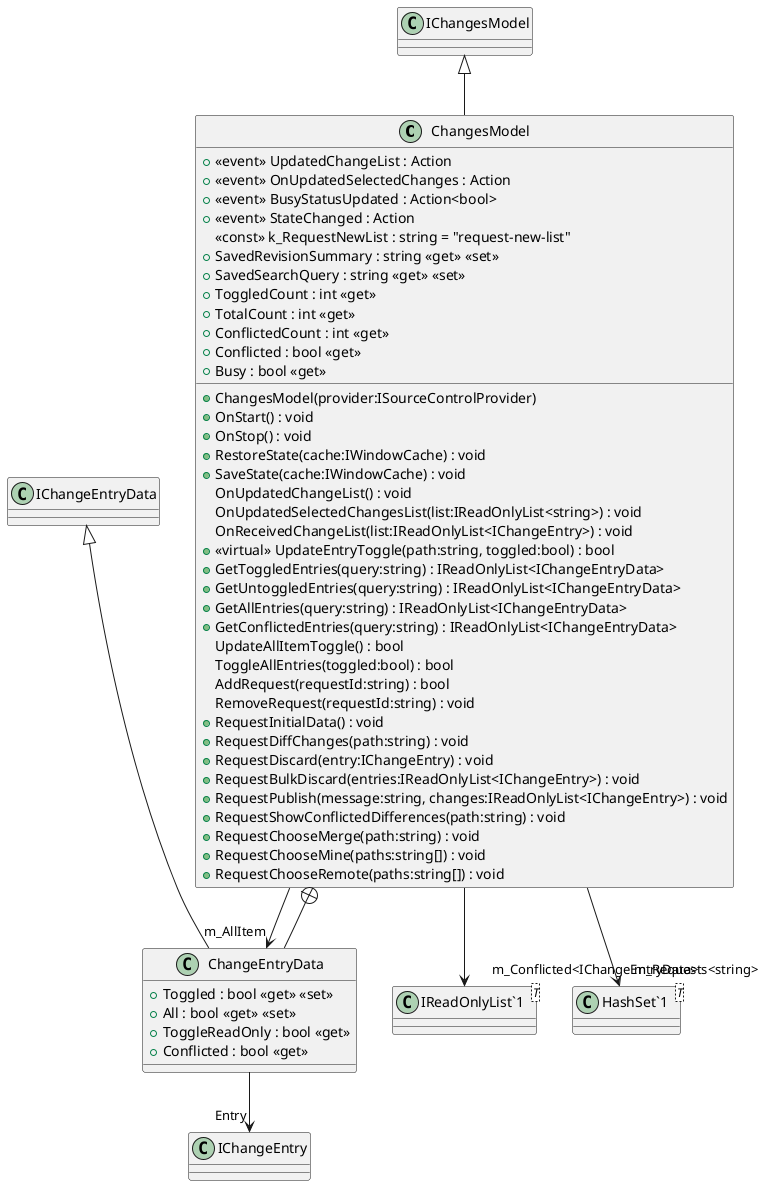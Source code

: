 @startuml
class ChangesModel {
    +  <<event>> UpdatedChangeList : Action 
    +  <<event>> OnUpdatedSelectedChanges : Action 
    +  <<event>> BusyStatusUpdated : Action<bool> 
    +  <<event>> StateChanged : Action 
    <<const>> k_RequestNewList : string = "request-new-list"
    + SavedRevisionSummary : string <<get>> <<set>>
    + SavedSearchQuery : string <<get>> <<set>>
    + ToggledCount : int <<get>>
    + TotalCount : int <<get>>
    + ConflictedCount : int <<get>>
    + Conflicted : bool <<get>>
    + Busy : bool <<get>>
    + ChangesModel(provider:ISourceControlProvider)
    + OnStart() : void
    + OnStop() : void
    + RestoreState(cache:IWindowCache) : void
    + SaveState(cache:IWindowCache) : void
    OnUpdatedChangeList() : void
    OnUpdatedSelectedChangesList(list:IReadOnlyList<string>) : void
    OnReceivedChangeList(list:IReadOnlyList<IChangeEntry>) : void
    + <<virtual>> UpdateEntryToggle(path:string, toggled:bool) : bool
    + GetToggledEntries(query:string) : IReadOnlyList<IChangeEntryData>
    + GetUntoggledEntries(query:string) : IReadOnlyList<IChangeEntryData>
    + GetAllEntries(query:string) : IReadOnlyList<IChangeEntryData>
    + GetConflictedEntries(query:string) : IReadOnlyList<IChangeEntryData>
    UpdateAllItemToggle() : bool
    ToggleAllEntries(toggled:bool) : bool
    AddRequest(requestId:string) : bool
    RemoveRequest(requestId:string) : void
    + RequestInitialData() : void
    + RequestDiffChanges(path:string) : void
    + RequestDiscard(entry:IChangeEntry) : void
    + RequestBulkDiscard(entries:IReadOnlyList<IChangeEntry>) : void
    + RequestPublish(message:string, changes:IReadOnlyList<IChangeEntry>) : void
    + RequestShowConflictedDifferences(path:string) : void
    + RequestChooseMerge(path:string) : void
    + RequestChooseMine(paths:string[]) : void
    + RequestChooseRemote(paths:string[]) : void
}
class "IReadOnlyList`1"<T> {
}
class "HashSet`1"<T> {
}
class ChangeEntryData {
    + Toggled : bool <<get>> <<set>>
    + All : bool <<get>> <<set>>
    + ToggleReadOnly : bool <<get>>
    + Conflicted : bool <<get>>
}
IChangesModel <|-- ChangesModel
ChangesModel --> "m_Conflicted<IChangeEntryData>" "IReadOnlyList`1"
ChangesModel --> "m_AllItem" ChangeEntryData
ChangesModel --> "m_Requests<string>" "HashSet`1"
ChangesModel +-- ChangeEntryData
IChangeEntryData <|-- ChangeEntryData
ChangeEntryData --> "Entry" IChangeEntry
@enduml
